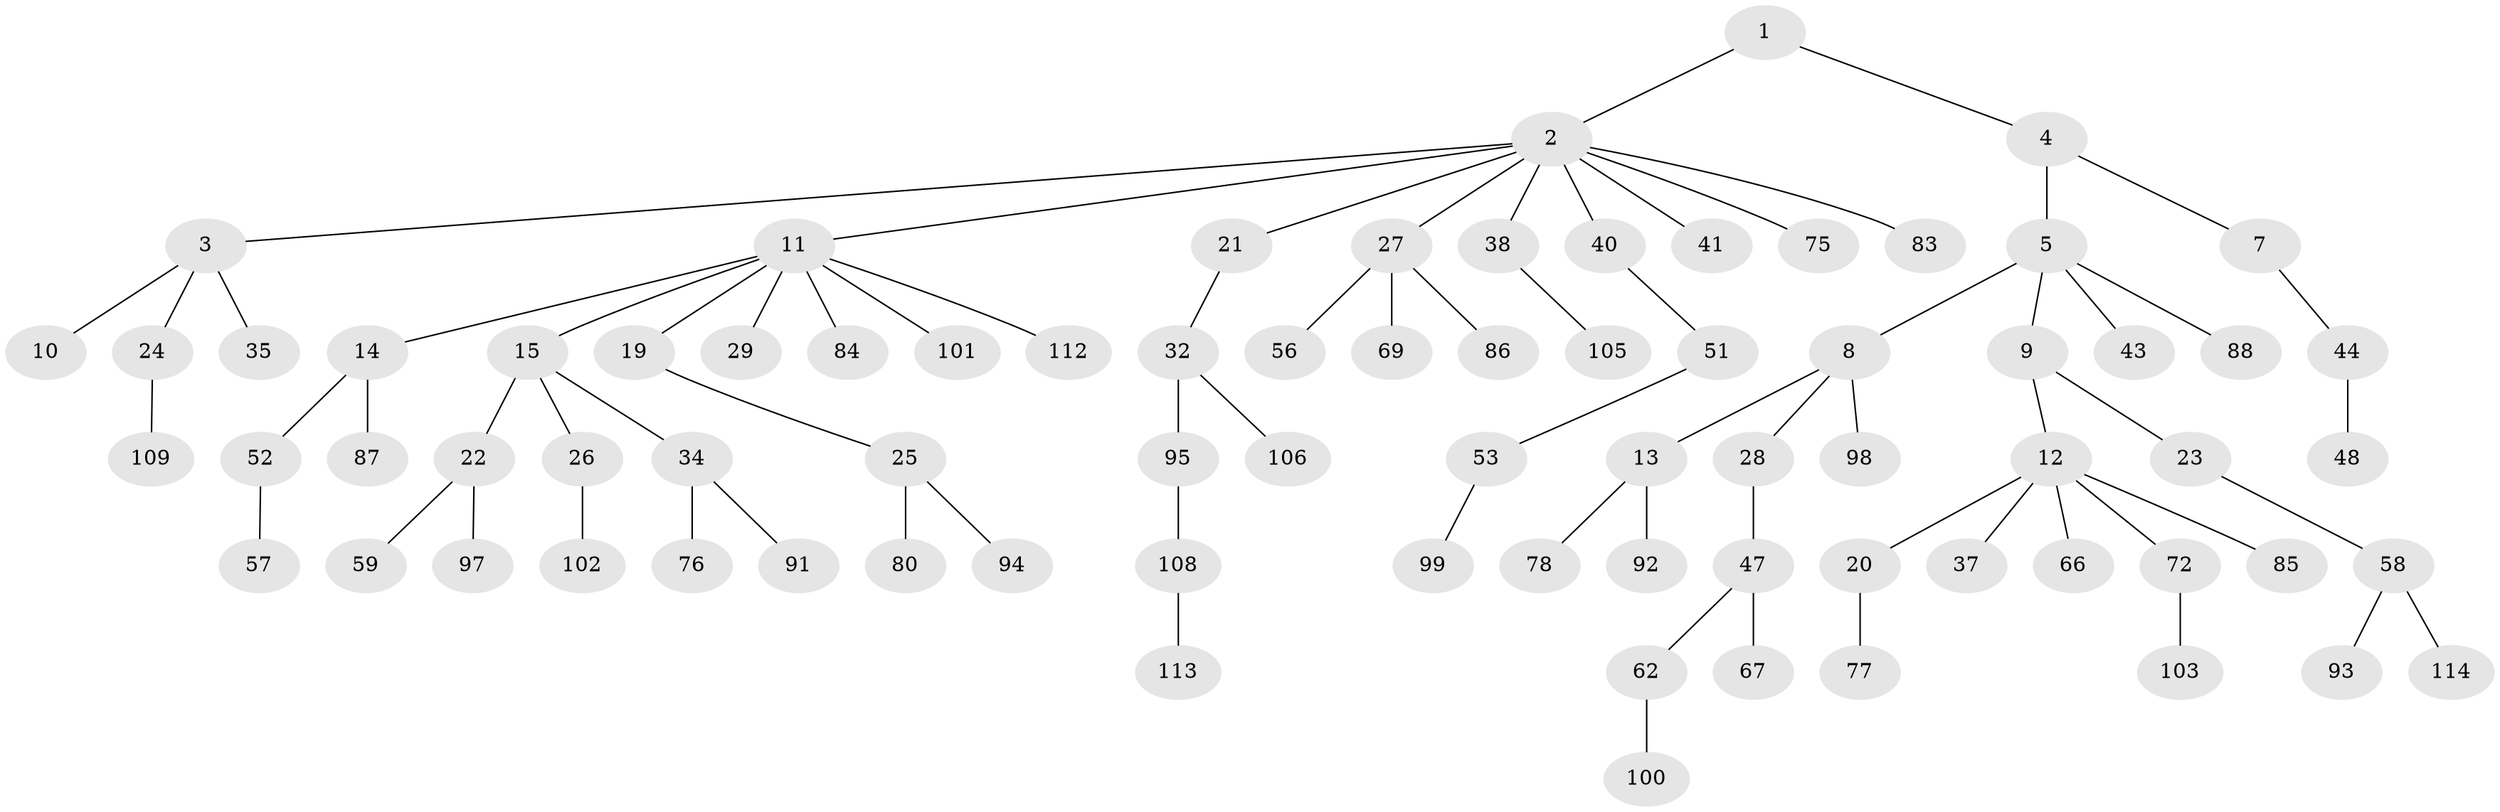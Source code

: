 // Generated by graph-tools (version 1.1) at 2025/24/03/03/25 07:24:08]
// undirected, 78 vertices, 77 edges
graph export_dot {
graph [start="1"]
  node [color=gray90,style=filled];
  1 [super="+54"];
  2 [super="+6"];
  3 [super="+89"];
  4;
  5 [super="+63"];
  7 [super="+16"];
  8 [super="+18"];
  9 [super="+39"];
  10;
  11 [super="+33"];
  12 [super="+42"];
  13 [super="+104"];
  14 [super="+73"];
  15 [super="+17"];
  19;
  20 [super="+70"];
  21;
  22 [super="+45"];
  23 [super="+71"];
  24 [super="+30"];
  25 [super="+31"];
  26;
  27 [super="+46"];
  28;
  29 [super="+36"];
  32 [super="+55"];
  34 [super="+61"];
  35;
  37;
  38 [super="+50"];
  40;
  41;
  43;
  44 [super="+81"];
  47 [super="+49"];
  48;
  51 [super="+64"];
  52 [super="+96"];
  53 [super="+60"];
  56;
  57 [super="+79"];
  58 [super="+82"];
  59 [super="+68"];
  62 [super="+65"];
  66 [super="+74"];
  67;
  69;
  72;
  75;
  76 [super="+90"];
  77;
  78;
  80;
  83;
  84;
  85;
  86;
  87 [super="+110"];
  88;
  91;
  92;
  93;
  94;
  95;
  97;
  98;
  99;
  100;
  101;
  102;
  103 [super="+107"];
  105;
  106;
  108 [super="+111"];
  109;
  112;
  113;
  114;
  1 -- 2;
  1 -- 4;
  2 -- 3;
  2 -- 11;
  2 -- 27;
  2 -- 41;
  2 -- 75;
  2 -- 83;
  2 -- 21;
  2 -- 38;
  2 -- 40;
  3 -- 10;
  3 -- 24;
  3 -- 35;
  4 -- 5;
  4 -- 7;
  5 -- 8;
  5 -- 9;
  5 -- 43;
  5 -- 88;
  7 -- 44;
  8 -- 13;
  8 -- 28;
  8 -- 98;
  9 -- 12;
  9 -- 23;
  11 -- 14;
  11 -- 15;
  11 -- 19;
  11 -- 29;
  11 -- 112;
  11 -- 84;
  11 -- 101;
  12 -- 20;
  12 -- 37;
  12 -- 72;
  12 -- 66;
  12 -- 85;
  13 -- 78;
  13 -- 92;
  14 -- 52;
  14 -- 87;
  15 -- 22;
  15 -- 26;
  15 -- 34;
  19 -- 25;
  20 -- 77;
  21 -- 32;
  22 -- 97;
  22 -- 59;
  23 -- 58;
  24 -- 109;
  25 -- 80;
  25 -- 94;
  26 -- 102;
  27 -- 56;
  27 -- 86;
  27 -- 69;
  28 -- 47;
  32 -- 106;
  32 -- 95;
  34 -- 76;
  34 -- 91;
  38 -- 105;
  40 -- 51;
  44 -- 48;
  47 -- 67;
  47 -- 62;
  51 -- 53;
  52 -- 57;
  53 -- 99;
  58 -- 114;
  58 -- 93;
  62 -- 100;
  72 -- 103;
  95 -- 108;
  108 -- 113;
}
